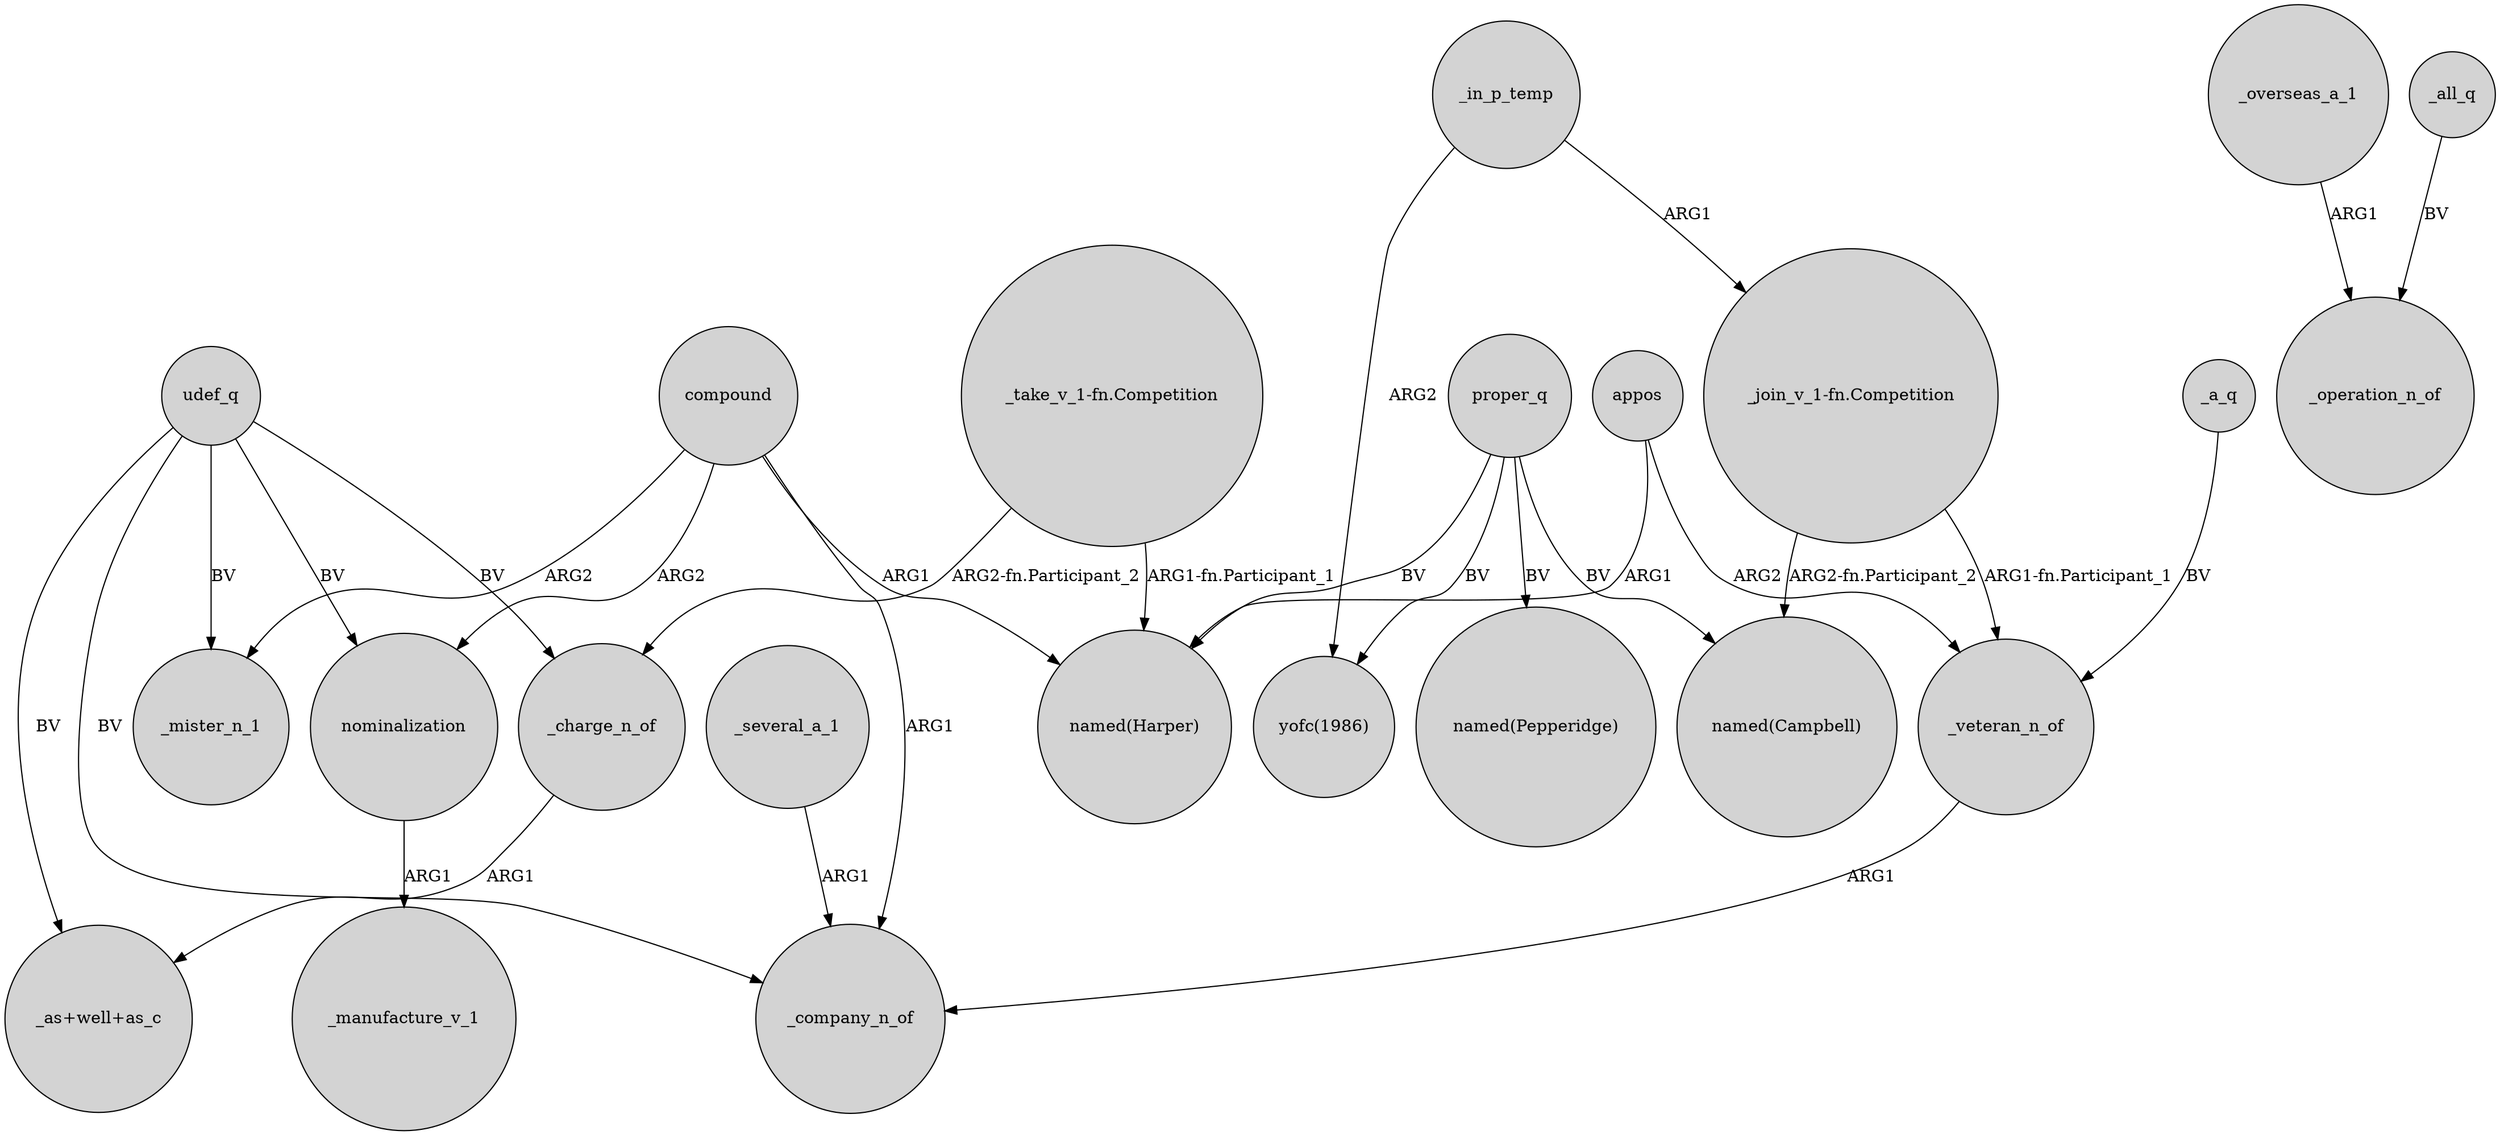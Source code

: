digraph {
	node [shape=circle style=filled]
	_veteran_n_of -> _company_n_of [label=ARG1]
	compound -> _mister_n_1 [label=ARG2]
	compound -> "named(Harper)" [label=ARG1]
	proper_q -> "yofc(1986)" [label=BV]
	_in_p_temp -> "yofc(1986)" [label=ARG2]
	"_take_v_1-fn.Competition" -> _charge_n_of [label="ARG2-fn.Participant_2"]
	udef_q -> nominalization [label=BV]
	compound -> _company_n_of [label=ARG1]
	udef_q -> _mister_n_1 [label=BV]
	_overseas_a_1 -> _operation_n_of [label=ARG1]
	compound -> nominalization [label=ARG2]
	_a_q -> _veteran_n_of [label=BV]
	_in_p_temp -> "_join_v_1-fn.Competition" [label=ARG1]
	proper_q -> "named(Campbell)" [label=BV]
	proper_q -> "named(Harper)" [label=BV]
	"_take_v_1-fn.Competition" -> "named(Harper)" [label="ARG1-fn.Participant_1"]
	_all_q -> _operation_n_of [label=BV]
	udef_q -> _company_n_of [label=BV]
	"_join_v_1-fn.Competition" -> "named(Campbell)" [label="ARG2-fn.Participant_2"]
	_several_a_1 -> _company_n_of [label=ARG1]
	udef_q -> _charge_n_of [label=BV]
	udef_q -> "_as+well+as_c" [label=BV]
	proper_q -> "named(Pepperidge)" [label=BV]
	_charge_n_of -> "_as+well+as_c" [label=ARG1]
	"_join_v_1-fn.Competition" -> _veteran_n_of [label="ARG1-fn.Participant_1"]
	nominalization -> _manufacture_v_1 [label=ARG1]
	appos -> "named(Harper)" [label=ARG1]
	appos -> _veteran_n_of [label=ARG2]
}
